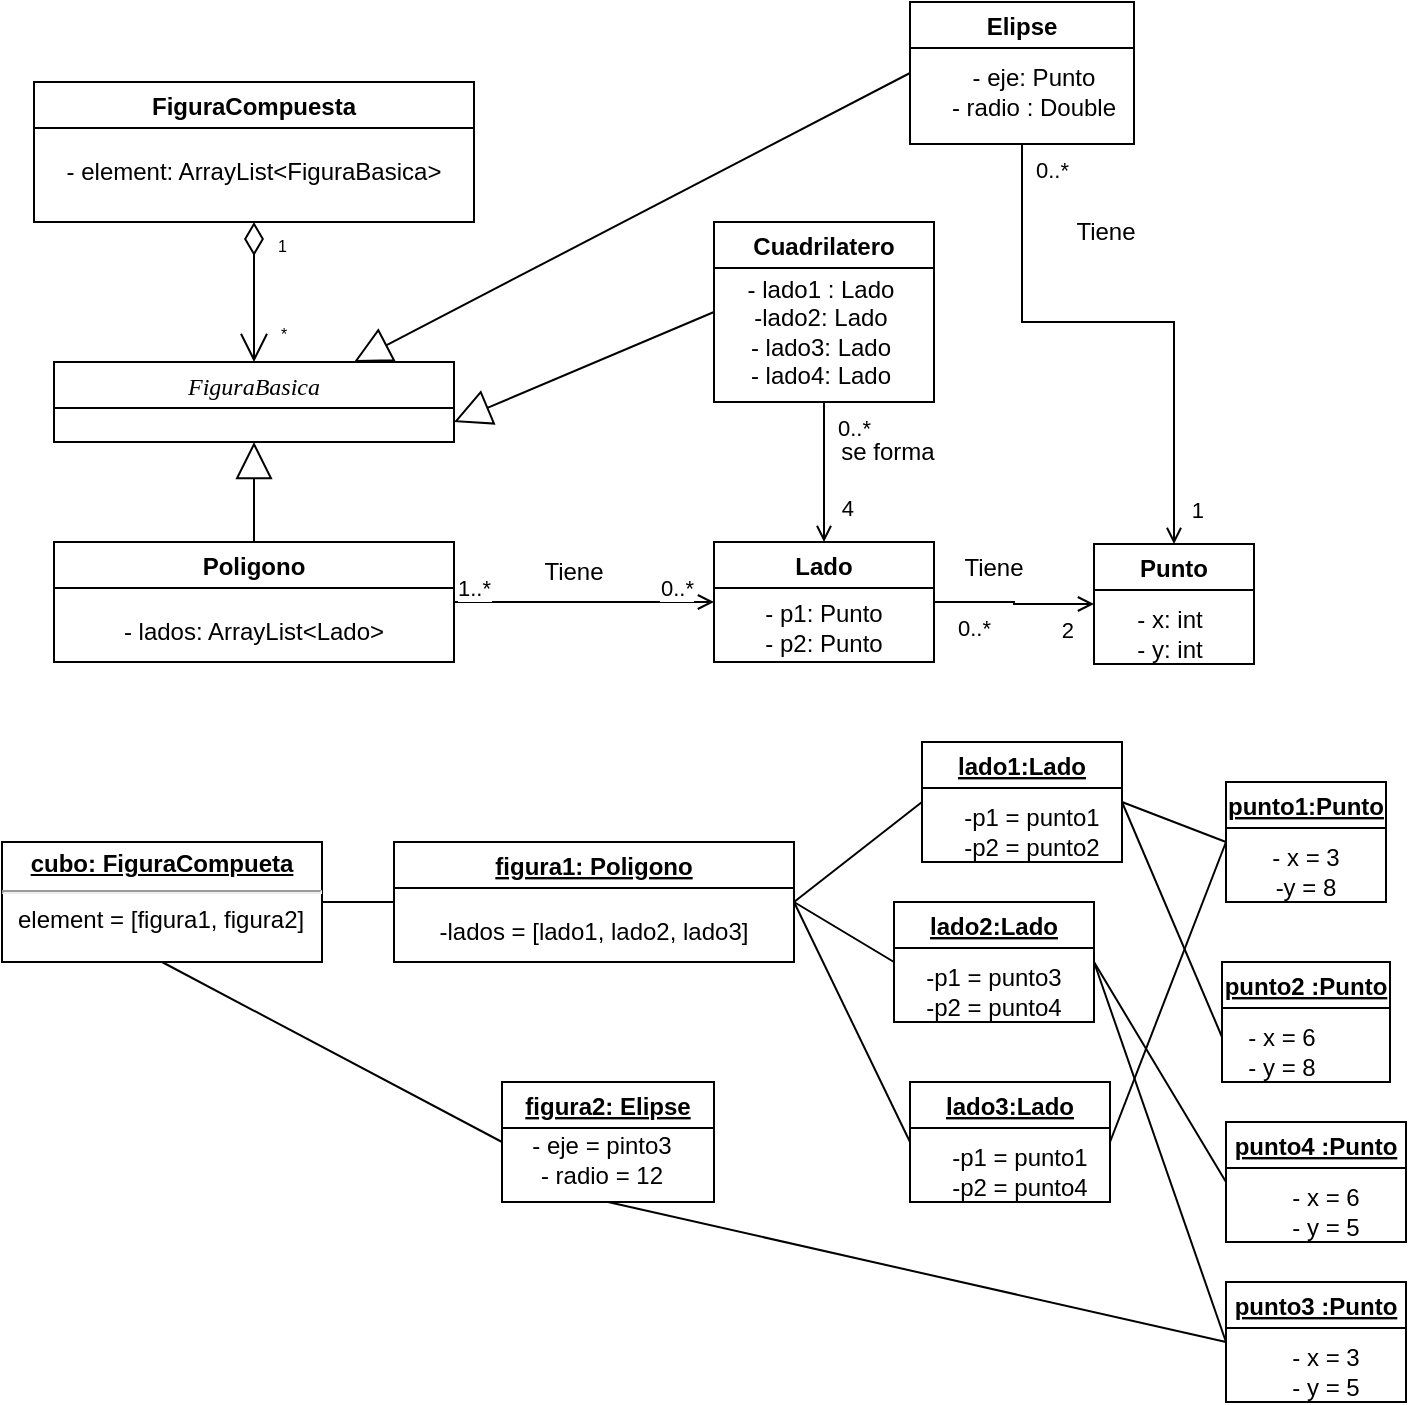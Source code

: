 <mxfile version="19.0.0" type="github">
  <diagram id="C5RBs43oDa-KdzZeNtuy" name="Page-1">
    <mxGraphModel dx="1145" dy="703" grid="1" gridSize="10" guides="1" tooltips="1" connect="1" arrows="1" fold="1" page="1" pageScale="1" pageWidth="827" pageHeight="1169" math="0" shadow="0">
      <root>
        <mxCell id="WIyWlLk6GJQsqaUBKTNV-0" />
        <mxCell id="WIyWlLk6GJQsqaUBKTNV-1" parent="WIyWlLk6GJQsqaUBKTNV-0" />
        <mxCell id="BvbL8W7-Rbym2epCoO1r-1" value="FiguraBasica" style="swimlane;fontStyle=2;fontFamily=Verdana;" vertex="1" parent="WIyWlLk6GJQsqaUBKTNV-1">
          <mxGeometry x="120" y="190" width="200" height="40" as="geometry" />
        </mxCell>
        <mxCell id="BvbL8W7-Rbym2epCoO1r-2" value="FiguraCompuesta" style="swimlane;" vertex="1" parent="WIyWlLk6GJQsqaUBKTNV-1">
          <mxGeometry x="110" y="50" width="220" height="70" as="geometry" />
        </mxCell>
        <mxCell id="BvbL8W7-Rbym2epCoO1r-4" value="- element: ArrayList&amp;lt;FiguraBasica&amp;gt;" style="text;html=1;strokeColor=none;fillColor=none;align=center;verticalAlign=middle;whiteSpace=wrap;rounded=0;" vertex="1" parent="BvbL8W7-Rbym2epCoO1r-2">
          <mxGeometry y="30" width="220" height="30" as="geometry" />
        </mxCell>
        <mxCell id="BvbL8W7-Rbym2epCoO1r-5" value="Elipse" style="swimlane;" vertex="1" parent="WIyWlLk6GJQsqaUBKTNV-1">
          <mxGeometry x="548" y="10" width="112" height="71" as="geometry" />
        </mxCell>
        <mxCell id="BvbL8W7-Rbym2epCoO1r-66" value="- eje: Punto&lt;br&gt;- radio : Double" style="text;html=1;strokeColor=none;fillColor=none;align=center;verticalAlign=middle;whiteSpace=wrap;rounded=0;" vertex="1" parent="BvbL8W7-Rbym2epCoO1r-5">
          <mxGeometry x="12" y="30" width="100.25" height="30" as="geometry" />
        </mxCell>
        <mxCell id="BvbL8W7-Rbym2epCoO1r-6" value="Poligono" style="swimlane;" vertex="1" parent="WIyWlLk6GJQsqaUBKTNV-1">
          <mxGeometry x="120" y="280" width="200" height="60" as="geometry">
            <mxRectangle x="120" y="280" width="80" height="23" as="alternateBounds" />
          </mxGeometry>
        </mxCell>
        <mxCell id="BvbL8W7-Rbym2epCoO1r-7" value="- lados: ArrayList&amp;lt;Lado&amp;gt;" style="text;html=1;strokeColor=none;fillColor=none;align=center;verticalAlign=middle;whiteSpace=wrap;rounded=0;" vertex="1" parent="BvbL8W7-Rbym2epCoO1r-6">
          <mxGeometry x="20" y="30" width="160" height="30" as="geometry" />
        </mxCell>
        <mxCell id="BvbL8W7-Rbym2epCoO1r-9" value="Lado" style="swimlane;startSize=23;" vertex="1" parent="WIyWlLk6GJQsqaUBKTNV-1">
          <mxGeometry x="450" y="280" width="110" height="60" as="geometry" />
        </mxCell>
        <mxCell id="BvbL8W7-Rbym2epCoO1r-10" value="- p1: Punto&lt;br&gt;- p2: Punto" style="text;html=1;strokeColor=none;fillColor=none;align=center;verticalAlign=middle;whiteSpace=wrap;rounded=0;" vertex="1" parent="BvbL8W7-Rbym2epCoO1r-9">
          <mxGeometry x="12" y="28" width="86" height="30" as="geometry" />
        </mxCell>
        <mxCell id="BvbL8W7-Rbym2epCoO1r-11" value="Punto" style="swimlane;" vertex="1" parent="WIyWlLk6GJQsqaUBKTNV-1">
          <mxGeometry x="640" y="281" width="80" height="60" as="geometry" />
        </mxCell>
        <mxCell id="BvbL8W7-Rbym2epCoO1r-12" value="- x: int&lt;br&gt;- y: int" style="text;html=1;strokeColor=none;fillColor=none;align=center;verticalAlign=middle;whiteSpace=wrap;rounded=0;" vertex="1" parent="BvbL8W7-Rbym2epCoO1r-11">
          <mxGeometry x="10" y="30" width="56" height="30" as="geometry" />
        </mxCell>
        <mxCell id="BvbL8W7-Rbym2epCoO1r-13" value="Cuadrilatero" style="swimlane;" vertex="1" parent="WIyWlLk6GJQsqaUBKTNV-1">
          <mxGeometry x="450" y="120" width="110" height="90" as="geometry" />
        </mxCell>
        <mxCell id="BvbL8W7-Rbym2epCoO1r-56" value="- lado1 : Lado&lt;br&gt;-lado2: Lado&lt;br&gt;- lado3: Lado&lt;br&gt;- lado4: Lado" style="text;html=1;strokeColor=none;fillColor=none;align=center;verticalAlign=middle;whiteSpace=wrap;rounded=0;" vertex="1" parent="BvbL8W7-Rbym2epCoO1r-13">
          <mxGeometry x="13" y="40" width="80.5" height="30" as="geometry" />
        </mxCell>
        <mxCell id="BvbL8W7-Rbym2epCoO1r-21" value="" style="endArrow=block;endSize=16;endFill=0;html=1;rounded=0;exitX=0;exitY=0.5;exitDx=0;exitDy=0;" edge="1" parent="WIyWlLk6GJQsqaUBKTNV-1" source="BvbL8W7-Rbym2epCoO1r-13">
          <mxGeometry width="160" relative="1" as="geometry">
            <mxPoint x="450" y="181" as="sourcePoint" />
            <mxPoint x="320" y="220" as="targetPoint" />
            <Array as="points" />
          </mxGeometry>
        </mxCell>
        <mxCell id="BvbL8W7-Rbym2epCoO1r-22" value="" style="endArrow=block;endSize=16;endFill=0;html=1;rounded=0;entryX=0.75;entryY=0;entryDx=0;entryDy=0;exitX=0;exitY=0.5;exitDx=0;exitDy=0;" edge="1" parent="WIyWlLk6GJQsqaUBKTNV-1" source="BvbL8W7-Rbym2epCoO1r-5" target="BvbL8W7-Rbym2epCoO1r-1">
          <mxGeometry width="160" relative="1" as="geometry">
            <mxPoint x="170" y="330" as="sourcePoint" />
            <mxPoint x="170" y="230" as="targetPoint" />
            <Array as="points" />
          </mxGeometry>
        </mxCell>
        <mxCell id="BvbL8W7-Rbym2epCoO1r-24" value="" style="endArrow=block;endSize=16;endFill=0;html=1;rounded=0;exitX=0.5;exitY=0;exitDx=0;exitDy=0;" edge="1" parent="WIyWlLk6GJQsqaUBKTNV-1" source="BvbL8W7-Rbym2epCoO1r-6">
          <mxGeometry width="160" relative="1" as="geometry">
            <mxPoint x="330" y="230" as="sourcePoint" />
            <mxPoint x="220" y="230" as="targetPoint" />
          </mxGeometry>
        </mxCell>
        <mxCell id="BvbL8W7-Rbym2epCoO1r-28" value="" style="endArrow=open;html=1;startArrow=none;startFill=0;edgeStyle=orthogonalEdgeStyle;rounded=0;entryX=0;entryY=0.5;entryDx=0;entryDy=0;exitX=1;exitY=0.5;exitDx=0;exitDy=0;" edge="1" parent="WIyWlLk6GJQsqaUBKTNV-1" source="BvbL8W7-Rbym2epCoO1r-6" target="BvbL8W7-Rbym2epCoO1r-9">
          <mxGeometry relative="1" as="geometry">
            <mxPoint x="350" y="310" as="sourcePoint" />
            <mxPoint x="530" y="330" as="targetPoint" />
          </mxGeometry>
        </mxCell>
        <mxCell id="BvbL8W7-Rbym2epCoO1r-29" value="1..*" style="edgeLabel;resizable=0;html=1;align=left;verticalAlign=top;" connectable="0" vertex="1" parent="BvbL8W7-Rbym2epCoO1r-28">
          <mxGeometry x="-1" relative="1" as="geometry">
            <mxPoint y="-20" as="offset" />
          </mxGeometry>
        </mxCell>
        <mxCell id="BvbL8W7-Rbym2epCoO1r-30" value="0..*" style="edgeLabel;resizable=0;html=1;align=right;verticalAlign=top;" connectable="0" vertex="1" parent="BvbL8W7-Rbym2epCoO1r-28">
          <mxGeometry x="1" relative="1" as="geometry">
            <mxPoint x="-10" y="-20" as="offset" />
          </mxGeometry>
        </mxCell>
        <mxCell id="BvbL8W7-Rbym2epCoO1r-39" value="" style="shape=image;html=1;verticalAlign=top;verticalLabelPosition=bottom;labelBackgroundColor=#ffffff;imageAspect=0;aspect=fixed;image=https://cdn1.iconfinder.com/data/icons/ionicons-fill-vol-2/512/navigate-128.png;fontSize=8;rotation=45;" vertex="1" parent="WIyWlLk6GJQsqaUBKTNV-1">
          <mxGeometry x="390" y="280" width="28" height="28" as="geometry" />
        </mxCell>
        <mxCell id="BvbL8W7-Rbym2epCoO1r-40" value="Tiene" style="text;html=1;strokeColor=none;fillColor=none;align=center;verticalAlign=middle;whiteSpace=wrap;rounded=0;" vertex="1" parent="WIyWlLk6GJQsqaUBKTNV-1">
          <mxGeometry x="360" y="280" width="40" height="30" as="geometry" />
        </mxCell>
        <mxCell id="BvbL8W7-Rbym2epCoO1r-41" value="" style="endArrow=open;html=1;startArrow=none;startFill=0;edgeStyle=orthogonalEdgeStyle;rounded=0;entryX=0;entryY=0.5;entryDx=0;entryDy=0;exitX=1;exitY=0.5;exitDx=0;exitDy=0;" edge="1" parent="WIyWlLk6GJQsqaUBKTNV-1" source="BvbL8W7-Rbym2epCoO1r-9" target="BvbL8W7-Rbym2epCoO1r-11">
          <mxGeometry relative="1" as="geometry">
            <mxPoint x="374" y="430" as="sourcePoint" />
            <mxPoint x="534" y="430" as="targetPoint" />
          </mxGeometry>
        </mxCell>
        <mxCell id="BvbL8W7-Rbym2epCoO1r-42" value="0..*" style="edgeLabel;resizable=0;html=1;align=left;verticalAlign=top;" connectable="0" vertex="1" parent="BvbL8W7-Rbym2epCoO1r-41">
          <mxGeometry x="-1" relative="1" as="geometry">
            <mxPoint x="10" as="offset" />
          </mxGeometry>
        </mxCell>
        <mxCell id="BvbL8W7-Rbym2epCoO1r-43" value="2" style="edgeLabel;resizable=0;html=1;align=right;verticalAlign=top;" connectable="0" vertex="1" parent="BvbL8W7-Rbym2epCoO1r-41">
          <mxGeometry x="1" relative="1" as="geometry">
            <mxPoint x="-10" as="offset" />
          </mxGeometry>
        </mxCell>
        <mxCell id="BvbL8W7-Rbym2epCoO1r-45" value="Tiene" style="text;html=1;strokeColor=none;fillColor=none;align=center;verticalAlign=middle;whiteSpace=wrap;rounded=0;" vertex="1" parent="WIyWlLk6GJQsqaUBKTNV-1">
          <mxGeometry x="570" y="278" width="40" height="30" as="geometry" />
        </mxCell>
        <mxCell id="BvbL8W7-Rbym2epCoO1r-46" value="" style="shape=image;html=1;verticalAlign=top;verticalLabelPosition=bottom;labelBackgroundColor=#ffffff;imageAspect=0;aspect=fixed;image=https://cdn1.iconfinder.com/data/icons/ionicons-fill-vol-2/512/navigate-128.png;fontSize=8;rotation=40;" vertex="1" parent="WIyWlLk6GJQsqaUBKTNV-1">
          <mxGeometry x="600" y="281" width="28" height="28" as="geometry" />
        </mxCell>
        <mxCell id="BvbL8W7-Rbym2epCoO1r-49" value="1" style="endArrow=open;html=1;endSize=12;startArrow=diamondThin;startSize=14;startFill=0;edgeStyle=orthogonalEdgeStyle;align=left;verticalAlign=bottom;rounded=0;fontSize=8;entryX=0.5;entryY=0;entryDx=0;entryDy=0;exitX=0.5;exitY=1;exitDx=0;exitDy=0;" edge="1" parent="WIyWlLk6GJQsqaUBKTNV-1" source="BvbL8W7-Rbym2epCoO1r-2">
          <mxGeometry x="-0.429" y="10" relative="1" as="geometry">
            <mxPoint x="220" y="90" as="sourcePoint" />
            <mxPoint x="220" y="190" as="targetPoint" />
            <mxPoint as="offset" />
          </mxGeometry>
        </mxCell>
        <mxCell id="BvbL8W7-Rbym2epCoO1r-52" value="*" style="text;html=1;strokeColor=none;fillColor=none;align=center;verticalAlign=middle;whiteSpace=wrap;rounded=0;fontSize=8;" vertex="1" parent="WIyWlLk6GJQsqaUBKTNV-1">
          <mxGeometry x="230" y="170" width="10" height="11" as="geometry" />
        </mxCell>
        <mxCell id="BvbL8W7-Rbym2epCoO1r-60" value="" style="endArrow=open;html=1;startArrow=none;startFill=0;edgeStyle=orthogonalEdgeStyle;rounded=0;entryX=0.5;entryY=0;entryDx=0;entryDy=0;exitX=0.5;exitY=1;exitDx=0;exitDy=0;" edge="1" parent="WIyWlLk6GJQsqaUBKTNV-1" source="BvbL8W7-Rbym2epCoO1r-13" target="BvbL8W7-Rbym2epCoO1r-9">
          <mxGeometry relative="1" as="geometry">
            <mxPoint x="500" y="230" as="sourcePoint" />
            <mxPoint x="450" y="310" as="targetPoint" />
            <Array as="points">
              <mxPoint x="505" y="230" />
              <mxPoint x="505" y="230" />
            </Array>
          </mxGeometry>
        </mxCell>
        <mxCell id="BvbL8W7-Rbym2epCoO1r-61" value="0..*" style="edgeLabel;resizable=0;html=1;align=left;verticalAlign=top;" connectable="0" vertex="1" parent="BvbL8W7-Rbym2epCoO1r-60">
          <mxGeometry x="-1" relative="1" as="geometry">
            <mxPoint x="5" as="offset" />
          </mxGeometry>
        </mxCell>
        <mxCell id="BvbL8W7-Rbym2epCoO1r-62" value="4" style="edgeLabel;resizable=0;html=1;align=right;verticalAlign=top;" connectable="0" vertex="1" parent="BvbL8W7-Rbym2epCoO1r-60">
          <mxGeometry x="1" relative="1" as="geometry">
            <mxPoint x="15" y="-30" as="offset" />
          </mxGeometry>
        </mxCell>
        <mxCell id="BvbL8W7-Rbym2epCoO1r-63" value="" style="shape=image;html=1;verticalAlign=top;verticalLabelPosition=bottom;labelBackgroundColor=#ffffff;imageAspect=0;aspect=fixed;image=https://cdn1.iconfinder.com/data/icons/ionicons-fill-vol-2/512/navigate-128.png;fontSize=8;rotation=-225;" vertex="1" parent="WIyWlLk6GJQsqaUBKTNV-1">
          <mxGeometry x="520" y="235" width="28" height="28" as="geometry" />
        </mxCell>
        <mxCell id="BvbL8W7-Rbym2epCoO1r-64" value="se forma" style="text;html=1;strokeColor=none;fillColor=none;align=center;verticalAlign=middle;whiteSpace=wrap;rounded=0;" vertex="1" parent="WIyWlLk6GJQsqaUBKTNV-1">
          <mxGeometry x="504" y="230" width="66" height="10" as="geometry" />
        </mxCell>
        <mxCell id="BvbL8W7-Rbym2epCoO1r-65" value="&lt;p style=&quot;margin:0px;margin-top:4px;text-align:center;text-decoration:underline;&quot;&gt;&lt;b&gt;cubo: FiguraCompueta&lt;/b&gt;&lt;/p&gt;&lt;hr&gt;&lt;p style=&quot;margin:0px;margin-left:8px;&quot;&gt;element = [figura1, figura2]&lt;/p&gt;" style="verticalAlign=top;align=left;overflow=fill;fontSize=12;fontFamily=Helvetica;html=1;" vertex="1" parent="WIyWlLk6GJQsqaUBKTNV-1">
          <mxGeometry x="94" y="430" width="160" height="60" as="geometry" />
        </mxCell>
        <mxCell id="BvbL8W7-Rbym2epCoO1r-67" value="" style="endArrow=open;html=1;startArrow=none;startFill=0;edgeStyle=orthogonalEdgeStyle;rounded=0;exitX=0.5;exitY=1;exitDx=0;exitDy=0;entryX=0.5;entryY=0;entryDx=0;entryDy=0;" edge="1" parent="WIyWlLk6GJQsqaUBKTNV-1" source="BvbL8W7-Rbym2epCoO1r-5" target="BvbL8W7-Rbym2epCoO1r-11">
          <mxGeometry relative="1" as="geometry">
            <mxPoint x="505" y="210" as="sourcePoint" />
            <mxPoint x="680" y="270" as="targetPoint" />
            <Array as="points">
              <mxPoint x="604" y="170" />
              <mxPoint x="680" y="170" />
            </Array>
          </mxGeometry>
        </mxCell>
        <mxCell id="BvbL8W7-Rbym2epCoO1r-68" value="0..*" style="edgeLabel;resizable=0;html=1;align=left;verticalAlign=top;" connectable="0" vertex="1" parent="BvbL8W7-Rbym2epCoO1r-67">
          <mxGeometry x="-1" relative="1" as="geometry">
            <mxPoint x="5" as="offset" />
          </mxGeometry>
        </mxCell>
        <mxCell id="BvbL8W7-Rbym2epCoO1r-69" value="1" style="edgeLabel;resizable=0;html=1;align=right;verticalAlign=top;" connectable="0" vertex="1" parent="BvbL8W7-Rbym2epCoO1r-67">
          <mxGeometry x="1" relative="1" as="geometry">
            <mxPoint x="15" y="-30" as="offset" />
          </mxGeometry>
        </mxCell>
        <mxCell id="BvbL8W7-Rbym2epCoO1r-70" value="Tiene" style="text;html=1;strokeColor=none;fillColor=none;align=center;verticalAlign=middle;whiteSpace=wrap;rounded=0;" vertex="1" parent="WIyWlLk6GJQsqaUBKTNV-1">
          <mxGeometry x="613" y="120" width="66" height="10" as="geometry" />
        </mxCell>
        <mxCell id="BvbL8W7-Rbym2epCoO1r-71" value="" style="shape=image;html=1;verticalAlign=top;verticalLabelPosition=bottom;labelBackgroundColor=#ffffff;imageAspect=0;aspect=fixed;image=https://cdn1.iconfinder.com/data/icons/ionicons-fill-vol-2/512/navigate-128.png;fontSize=8;rotation=-225;" vertex="1" parent="WIyWlLk6GJQsqaUBKTNV-1">
          <mxGeometry x="632" y="130" width="28" height="28" as="geometry" />
        </mxCell>
        <mxCell id="BvbL8W7-Rbym2epCoO1r-75" value="figura1: Poligono" style="swimlane;fontStyle=5" vertex="1" parent="WIyWlLk6GJQsqaUBKTNV-1">
          <mxGeometry x="290" y="430" width="200" height="60" as="geometry">
            <mxRectangle x="120" y="280" width="80" height="23" as="alternateBounds" />
          </mxGeometry>
        </mxCell>
        <mxCell id="BvbL8W7-Rbym2epCoO1r-76" value="-lados = [lado1, lado2, lado3]" style="text;html=1;strokeColor=none;fillColor=none;align=center;verticalAlign=middle;whiteSpace=wrap;rounded=0;" vertex="1" parent="BvbL8W7-Rbym2epCoO1r-75">
          <mxGeometry x="20" y="30" width="160" height="30" as="geometry" />
        </mxCell>
        <mxCell id="BvbL8W7-Rbym2epCoO1r-77" value="lado1:Lado" style="swimlane;fontStyle=5;startSize=23;" vertex="1" parent="WIyWlLk6GJQsqaUBKTNV-1">
          <mxGeometry x="554" y="380" width="100" height="60" as="geometry">
            <mxRectangle x="120" y="280" width="80" height="23" as="alternateBounds" />
          </mxGeometry>
        </mxCell>
        <mxCell id="BvbL8W7-Rbym2epCoO1r-78" value="-p1 = punto1&lt;br&gt;-p2 = punto2" style="text;html=1;strokeColor=none;fillColor=none;align=center;verticalAlign=middle;whiteSpace=wrap;rounded=0;" vertex="1" parent="BvbL8W7-Rbym2epCoO1r-77">
          <mxGeometry x="20" y="30" width="70" height="30" as="geometry" />
        </mxCell>
        <mxCell id="BvbL8W7-Rbym2epCoO1r-79" value="punto1:Punto" style="swimlane;fontStyle=5" vertex="1" parent="WIyWlLk6GJQsqaUBKTNV-1">
          <mxGeometry x="706" y="400" width="80" height="60" as="geometry">
            <mxRectangle x="120" y="280" width="80" height="23" as="alternateBounds" />
          </mxGeometry>
        </mxCell>
        <mxCell id="BvbL8W7-Rbym2epCoO1r-80" value="- x = 3&lt;br&gt;-y = 8" style="text;html=1;strokeColor=none;fillColor=none;align=center;verticalAlign=middle;whiteSpace=wrap;rounded=0;" vertex="1" parent="BvbL8W7-Rbym2epCoO1r-79">
          <mxGeometry x="20" y="30" width="40" height="30" as="geometry" />
        </mxCell>
        <mxCell id="BvbL8W7-Rbym2epCoO1r-82" value="punto2 :Punto" style="swimlane;fontStyle=5" vertex="1" parent="WIyWlLk6GJQsqaUBKTNV-1">
          <mxGeometry x="704" y="490" width="84" height="60" as="geometry">
            <mxRectangle x="120" y="280" width="80" height="23" as="alternateBounds" />
          </mxGeometry>
        </mxCell>
        <mxCell id="BvbL8W7-Rbym2epCoO1r-111" style="edgeStyle=none;rounded=0;orthogonalLoop=1;jettySize=auto;html=1;fontFamily=Verdana;fontSize=8;startArrow=none;startFill=0;" edge="1" parent="BvbL8W7-Rbym2epCoO1r-82" source="BvbL8W7-Rbym2epCoO1r-83" target="BvbL8W7-Rbym2epCoO1r-82">
          <mxGeometry relative="1" as="geometry" />
        </mxCell>
        <mxCell id="BvbL8W7-Rbym2epCoO1r-83" value="- x = 6&lt;br&gt;- y = 8" style="text;html=1;strokeColor=none;fillColor=none;align=center;verticalAlign=middle;whiteSpace=wrap;rounded=0;" vertex="1" parent="BvbL8W7-Rbym2epCoO1r-82">
          <mxGeometry y="30" width="60" height="30" as="geometry" />
        </mxCell>
        <mxCell id="BvbL8W7-Rbym2epCoO1r-84" value="punto3 :Punto" style="swimlane;fontStyle=5" vertex="1" parent="WIyWlLk6GJQsqaUBKTNV-1">
          <mxGeometry x="706" y="650" width="90" height="60" as="geometry">
            <mxRectangle x="120" y="280" width="80" height="23" as="alternateBounds" />
          </mxGeometry>
        </mxCell>
        <mxCell id="BvbL8W7-Rbym2epCoO1r-85" value="- x = 3&lt;br&gt;- y = 5" style="text;html=1;strokeColor=none;fillColor=none;align=center;verticalAlign=middle;whiteSpace=wrap;rounded=0;" vertex="1" parent="BvbL8W7-Rbym2epCoO1r-84">
          <mxGeometry x="20" y="30" width="60" height="30" as="geometry" />
        </mxCell>
        <mxCell id="BvbL8W7-Rbym2epCoO1r-86" value="figura2: Elipse" style="swimlane;fontStyle=5" vertex="1" parent="WIyWlLk6GJQsqaUBKTNV-1">
          <mxGeometry x="344" y="550" width="106" height="60" as="geometry">
            <mxRectangle x="120" y="280" width="80" height="23" as="alternateBounds" />
          </mxGeometry>
        </mxCell>
        <mxCell id="BvbL8W7-Rbym2epCoO1r-87" value="- eje = pinto3&lt;br&gt;- radio = 12" style="text;html=1;strokeColor=none;fillColor=none;align=center;verticalAlign=middle;whiteSpace=wrap;rounded=0;" vertex="1" parent="BvbL8W7-Rbym2epCoO1r-86">
          <mxGeometry x="10" y="24" width="80" height="30" as="geometry" />
        </mxCell>
        <mxCell id="BvbL8W7-Rbym2epCoO1r-88" value="lado2:Lado" style="swimlane;fontStyle=5;startSize=23;" vertex="1" parent="WIyWlLk6GJQsqaUBKTNV-1">
          <mxGeometry x="540" y="460" width="100" height="60" as="geometry">
            <mxRectangle x="120" y="280" width="80" height="23" as="alternateBounds" />
          </mxGeometry>
        </mxCell>
        <mxCell id="BvbL8W7-Rbym2epCoO1r-89" value="-p1 = punto3&lt;br&gt;-p2 = punto4" style="text;html=1;strokeColor=none;fillColor=none;align=center;verticalAlign=middle;whiteSpace=wrap;rounded=0;" vertex="1" parent="BvbL8W7-Rbym2epCoO1r-88">
          <mxGeometry x="10" y="30" width="80" height="30" as="geometry" />
        </mxCell>
        <mxCell id="BvbL8W7-Rbym2epCoO1r-90" value="lado3:Lado" style="swimlane;fontStyle=5;startSize=23;" vertex="1" parent="WIyWlLk6GJQsqaUBKTNV-1">
          <mxGeometry x="548" y="550" width="100" height="60" as="geometry">
            <mxRectangle x="120" y="280" width="80" height="23" as="alternateBounds" />
          </mxGeometry>
        </mxCell>
        <mxCell id="BvbL8W7-Rbym2epCoO1r-91" value="-p1 = punto1&lt;br&gt;-p2 = punto4" style="text;html=1;strokeColor=none;fillColor=none;align=center;verticalAlign=middle;whiteSpace=wrap;rounded=0;" vertex="1" parent="BvbL8W7-Rbym2epCoO1r-90">
          <mxGeometry x="20" y="30" width="70" height="30" as="geometry" />
        </mxCell>
        <mxCell id="BvbL8W7-Rbym2epCoO1r-92" value="punto4 :Punto" style="swimlane;fontStyle=5" vertex="1" parent="WIyWlLk6GJQsqaUBKTNV-1">
          <mxGeometry x="706" y="570" width="90" height="60" as="geometry">
            <mxRectangle x="120" y="280" width="80" height="23" as="alternateBounds" />
          </mxGeometry>
        </mxCell>
        <mxCell id="BvbL8W7-Rbym2epCoO1r-93" value="- x = 6&lt;br&gt;- y = 5" style="text;html=1;strokeColor=none;fillColor=none;align=center;verticalAlign=middle;whiteSpace=wrap;rounded=0;" vertex="1" parent="BvbL8W7-Rbym2epCoO1r-92">
          <mxGeometry x="20" y="30" width="60" height="30" as="geometry" />
        </mxCell>
        <mxCell id="BvbL8W7-Rbym2epCoO1r-95" value="" style="endArrow=none;html=1;rounded=0;fontFamily=Verdana;fontSize=8;entryX=0.5;entryY=1;entryDx=0;entryDy=0;exitX=0;exitY=0.5;exitDx=0;exitDy=0;" edge="1" parent="WIyWlLk6GJQsqaUBKTNV-1" source="BvbL8W7-Rbym2epCoO1r-86" target="BvbL8W7-Rbym2epCoO1r-65">
          <mxGeometry width="50" height="50" relative="1" as="geometry">
            <mxPoint x="310" y="580" as="sourcePoint" />
            <mxPoint x="360" y="530" as="targetPoint" />
          </mxGeometry>
        </mxCell>
        <mxCell id="BvbL8W7-Rbym2epCoO1r-97" value="" style="endArrow=none;html=1;rounded=0;fontFamily=Verdana;fontSize=8;exitX=1;exitY=0.5;exitDx=0;exitDy=0;entryX=0;entryY=0.5;entryDx=0;entryDy=0;" edge="1" parent="WIyWlLk6GJQsqaUBKTNV-1" source="BvbL8W7-Rbym2epCoO1r-65" target="BvbL8W7-Rbym2epCoO1r-75">
          <mxGeometry width="50" height="50" relative="1" as="geometry">
            <mxPoint x="310" y="580" as="sourcePoint" />
            <mxPoint x="270" y="470" as="targetPoint" />
          </mxGeometry>
        </mxCell>
        <mxCell id="BvbL8W7-Rbym2epCoO1r-98" value="" style="endArrow=none;html=1;rounded=0;fontFamily=Verdana;fontSize=8;exitX=0.5;exitY=1;exitDx=0;exitDy=0;entryX=0;entryY=0.5;entryDx=0;entryDy=0;" edge="1" parent="WIyWlLk6GJQsqaUBKTNV-1" source="BvbL8W7-Rbym2epCoO1r-86" target="BvbL8W7-Rbym2epCoO1r-84">
          <mxGeometry width="50" height="50" relative="1" as="geometry">
            <mxPoint x="540" y="570" as="sourcePoint" />
            <mxPoint x="590" y="520" as="targetPoint" />
          </mxGeometry>
        </mxCell>
        <mxCell id="BvbL8W7-Rbym2epCoO1r-99" value="" style="endArrow=none;html=1;rounded=0;fontFamily=Verdana;fontSize=8;entryX=0;entryY=0.5;entryDx=0;entryDy=0;exitX=1;exitY=0.5;exitDx=0;exitDy=0;" edge="1" parent="WIyWlLk6GJQsqaUBKTNV-1" source="BvbL8W7-Rbym2epCoO1r-75" target="BvbL8W7-Rbym2epCoO1r-77">
          <mxGeometry width="50" height="50" relative="1" as="geometry">
            <mxPoint x="470" y="470" as="sourcePoint" />
            <mxPoint x="590" y="520" as="targetPoint" />
          </mxGeometry>
        </mxCell>
        <mxCell id="BvbL8W7-Rbym2epCoO1r-100" value="" style="endArrow=none;html=1;rounded=0;fontFamily=Verdana;fontSize=8;exitX=1;exitY=0.5;exitDx=0;exitDy=0;entryX=0;entryY=0.5;entryDx=0;entryDy=0;" edge="1" parent="WIyWlLk6GJQsqaUBKTNV-1" source="BvbL8W7-Rbym2epCoO1r-75" target="BvbL8W7-Rbym2epCoO1r-90">
          <mxGeometry width="50" height="50" relative="1" as="geometry">
            <mxPoint x="470" y="470" as="sourcePoint" />
            <mxPoint x="590" y="520" as="targetPoint" />
          </mxGeometry>
        </mxCell>
        <mxCell id="BvbL8W7-Rbym2epCoO1r-102" value="" style="endArrow=none;html=1;rounded=0;fontFamily=Verdana;fontSize=8;entryX=0;entryY=0.5;entryDx=0;entryDy=0;exitX=1;exitY=0.5;exitDx=0;exitDy=0;" edge="1" parent="WIyWlLk6GJQsqaUBKTNV-1" source="BvbL8W7-Rbym2epCoO1r-75" target="BvbL8W7-Rbym2epCoO1r-88">
          <mxGeometry width="50" height="50" relative="1" as="geometry">
            <mxPoint x="540" y="570" as="sourcePoint" />
            <mxPoint x="590" y="520" as="targetPoint" />
          </mxGeometry>
        </mxCell>
        <mxCell id="BvbL8W7-Rbym2epCoO1r-103" value="" style="endArrow=none;html=1;rounded=0;fontFamily=Verdana;fontSize=8;entryX=0;entryY=0.5;entryDx=0;entryDy=0;exitX=1;exitY=0.5;exitDx=0;exitDy=0;" edge="1" parent="WIyWlLk6GJQsqaUBKTNV-1" source="BvbL8W7-Rbym2epCoO1r-77" target="BvbL8W7-Rbym2epCoO1r-79">
          <mxGeometry width="50" height="50" relative="1" as="geometry">
            <mxPoint x="540" y="570" as="sourcePoint" />
            <mxPoint x="590" y="520" as="targetPoint" />
          </mxGeometry>
        </mxCell>
        <mxCell id="BvbL8W7-Rbym2epCoO1r-105" value="" style="endArrow=none;html=1;rounded=0;fontFamily=Verdana;fontSize=8;entryX=0;entryY=0.5;entryDx=0;entryDy=0;exitX=1;exitY=0.5;exitDx=0;exitDy=0;" edge="1" parent="WIyWlLk6GJQsqaUBKTNV-1" source="BvbL8W7-Rbym2epCoO1r-90" target="BvbL8W7-Rbym2epCoO1r-79">
          <mxGeometry width="50" height="50" relative="1" as="geometry">
            <mxPoint x="540" y="570" as="sourcePoint" />
            <mxPoint x="590" y="520" as="targetPoint" />
          </mxGeometry>
        </mxCell>
        <mxCell id="BvbL8W7-Rbym2epCoO1r-106" value="" style="endArrow=none;html=1;rounded=0;fontFamily=Verdana;fontSize=8;exitX=1;exitY=0.5;exitDx=0;exitDy=0;entryX=0;entryY=0.5;entryDx=0;entryDy=0;" edge="1" parent="WIyWlLk6GJQsqaUBKTNV-1" source="BvbL8W7-Rbym2epCoO1r-88" target="BvbL8W7-Rbym2epCoO1r-84">
          <mxGeometry width="50" height="50" relative="1" as="geometry">
            <mxPoint x="540" y="570" as="sourcePoint" />
            <mxPoint x="590" y="520" as="targetPoint" />
          </mxGeometry>
        </mxCell>
        <mxCell id="BvbL8W7-Rbym2epCoO1r-107" value="" style="endArrow=none;html=1;rounded=0;fontFamily=Verdana;fontSize=8;exitX=0;exitY=0.25;exitDx=0;exitDy=0;entryX=1;entryY=0.5;entryDx=0;entryDy=0;" edge="1" parent="WIyWlLk6GJQsqaUBKTNV-1" source="BvbL8W7-Rbym2epCoO1r-83" target="BvbL8W7-Rbym2epCoO1r-77">
          <mxGeometry width="50" height="50" relative="1" as="geometry">
            <mxPoint x="540" y="570" as="sourcePoint" />
            <mxPoint x="460" y="580" as="targetPoint" />
          </mxGeometry>
        </mxCell>
        <mxCell id="BvbL8W7-Rbym2epCoO1r-109" value="" style="endArrow=none;html=1;rounded=0;fontFamily=Verdana;fontSize=8;entryX=0;entryY=0.5;entryDx=0;entryDy=0;exitX=1;exitY=0.5;exitDx=0;exitDy=0;" edge="1" parent="WIyWlLk6GJQsqaUBKTNV-1" source="BvbL8W7-Rbym2epCoO1r-88" target="BvbL8W7-Rbym2epCoO1r-92">
          <mxGeometry width="50" height="50" relative="1" as="geometry">
            <mxPoint x="650" y="490" as="sourcePoint" />
            <mxPoint x="590" y="520" as="targetPoint" />
          </mxGeometry>
        </mxCell>
      </root>
    </mxGraphModel>
  </diagram>
</mxfile>
